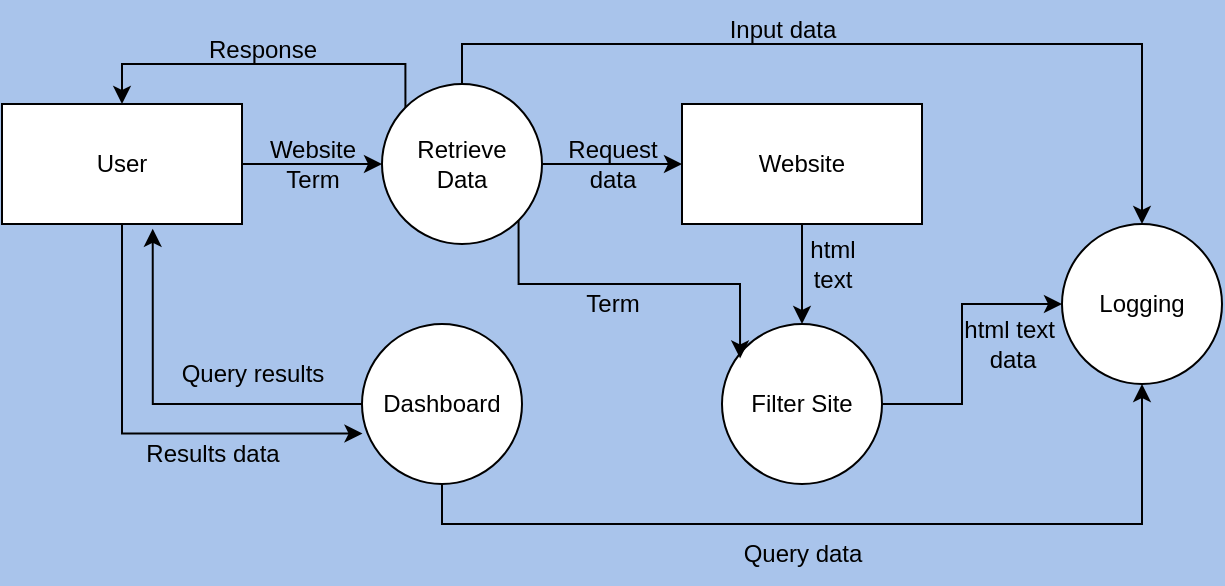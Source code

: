 <mxfile version="26.0.10">
  <diagram name="Page-1" id="ss6D8p6kptXvcRFLBRH7">
    <mxGraphModel dx="787" dy="508" grid="1" gridSize="10" guides="1" tooltips="1" connect="1" arrows="1" fold="1" page="1" pageScale="1" pageWidth="850" pageHeight="1100" background="#A9C4EB" math="0" shadow="0">
      <root>
        <mxCell id="0" />
        <mxCell id="1" parent="0" />
        <mxCell id="dOwPOWtXe94sO2T78dOZ-1" value="User" style="rounded=0;whiteSpace=wrap;html=1;" vertex="1" parent="1">
          <mxGeometry x="120" y="140" width="120" height="60" as="geometry" />
        </mxCell>
        <mxCell id="dOwPOWtXe94sO2T78dOZ-8" style="edgeStyle=orthogonalEdgeStyle;rounded=0;orthogonalLoop=1;jettySize=auto;html=1;" edge="1" parent="1" source="dOwPOWtXe94sO2T78dOZ-2" target="dOwPOWtXe94sO2T78dOZ-3">
          <mxGeometry relative="1" as="geometry" />
        </mxCell>
        <mxCell id="dOwPOWtXe94sO2T78dOZ-17" style="edgeStyle=orthogonalEdgeStyle;rounded=0;orthogonalLoop=1;jettySize=auto;html=1;exitX=0;exitY=0;exitDx=0;exitDy=0;entryX=0.5;entryY=0;entryDx=0;entryDy=0;" edge="1" parent="1" source="dOwPOWtXe94sO2T78dOZ-2" target="dOwPOWtXe94sO2T78dOZ-1">
          <mxGeometry relative="1" as="geometry">
            <Array as="points">
              <mxPoint x="322" y="120" />
              <mxPoint x="180" y="120" />
            </Array>
          </mxGeometry>
        </mxCell>
        <mxCell id="dOwPOWtXe94sO2T78dOZ-18" style="edgeStyle=orthogonalEdgeStyle;rounded=0;orthogonalLoop=1;jettySize=auto;html=1;entryX=0.5;entryY=0;entryDx=0;entryDy=0;" edge="1" parent="1" source="dOwPOWtXe94sO2T78dOZ-2" target="dOwPOWtXe94sO2T78dOZ-5">
          <mxGeometry relative="1" as="geometry">
            <Array as="points">
              <mxPoint x="350" y="110" />
              <mxPoint x="690" y="110" />
            </Array>
          </mxGeometry>
        </mxCell>
        <mxCell id="dOwPOWtXe94sO2T78dOZ-2" value="&lt;div&gt;Retrieve&lt;/div&gt;&lt;div&gt;Data&lt;/div&gt;" style="ellipse;whiteSpace=wrap;html=1;aspect=fixed;" vertex="1" parent="1">
          <mxGeometry x="310" y="130" width="80" height="80" as="geometry" />
        </mxCell>
        <mxCell id="dOwPOWtXe94sO2T78dOZ-9" style="edgeStyle=orthogonalEdgeStyle;rounded=0;orthogonalLoop=1;jettySize=auto;html=1;entryX=0.5;entryY=0;entryDx=0;entryDy=0;" edge="1" parent="1" source="dOwPOWtXe94sO2T78dOZ-3" target="dOwPOWtXe94sO2T78dOZ-4">
          <mxGeometry relative="1" as="geometry" />
        </mxCell>
        <mxCell id="dOwPOWtXe94sO2T78dOZ-3" value="Website" style="whiteSpace=wrap;html=1;" vertex="1" parent="1">
          <mxGeometry x="460" y="140" width="120" height="60" as="geometry" />
        </mxCell>
        <mxCell id="dOwPOWtXe94sO2T78dOZ-11" style="edgeStyle=orthogonalEdgeStyle;rounded=0;orthogonalLoop=1;jettySize=auto;html=1;" edge="1" parent="1" source="dOwPOWtXe94sO2T78dOZ-4" target="dOwPOWtXe94sO2T78dOZ-5">
          <mxGeometry relative="1" as="geometry">
            <Array as="points">
              <mxPoint x="600" y="290" />
              <mxPoint x="600" y="240" />
            </Array>
          </mxGeometry>
        </mxCell>
        <mxCell id="dOwPOWtXe94sO2T78dOZ-4" value="Filter Site" style="ellipse;whiteSpace=wrap;html=1;" vertex="1" parent="1">
          <mxGeometry x="480" y="250" width="80" height="80" as="geometry" />
        </mxCell>
        <mxCell id="dOwPOWtXe94sO2T78dOZ-5" value="Logging" style="ellipse;whiteSpace=wrap;html=1;" vertex="1" parent="1">
          <mxGeometry x="650" y="200" width="80" height="80" as="geometry" />
        </mxCell>
        <mxCell id="dOwPOWtXe94sO2T78dOZ-12" style="edgeStyle=orthogonalEdgeStyle;rounded=0;orthogonalLoop=1;jettySize=auto;html=1;exitX=0.5;exitY=1;exitDx=0;exitDy=0;entryX=0.5;entryY=1;entryDx=0;entryDy=0;" edge="1" parent="1" source="dOwPOWtXe94sO2T78dOZ-6" target="dOwPOWtXe94sO2T78dOZ-5">
          <mxGeometry relative="1" as="geometry" />
        </mxCell>
        <mxCell id="dOwPOWtXe94sO2T78dOZ-6" value="Dashboard" style="ellipse;whiteSpace=wrap;html=1;" vertex="1" parent="1">
          <mxGeometry x="300" y="250" width="80" height="80" as="geometry" />
        </mxCell>
        <mxCell id="dOwPOWtXe94sO2T78dOZ-7" value="" style="endArrow=classic;html=1;rounded=0;exitX=1;exitY=0.5;exitDx=0;exitDy=0;entryX=0;entryY=0.5;entryDx=0;entryDy=0;" edge="1" parent="1" source="dOwPOWtXe94sO2T78dOZ-1" target="dOwPOWtXe94sO2T78dOZ-2">
          <mxGeometry width="50" height="50" relative="1" as="geometry">
            <mxPoint x="410" y="340" as="sourcePoint" />
            <mxPoint x="460" y="290" as="targetPoint" />
          </mxGeometry>
        </mxCell>
        <mxCell id="dOwPOWtXe94sO2T78dOZ-13" style="edgeStyle=orthogonalEdgeStyle;rounded=0;orthogonalLoop=1;jettySize=auto;html=1;entryX=0.628;entryY=1.04;entryDx=0;entryDy=0;entryPerimeter=0;" edge="1" parent="1" source="dOwPOWtXe94sO2T78dOZ-6" target="dOwPOWtXe94sO2T78dOZ-1">
          <mxGeometry relative="1" as="geometry" />
        </mxCell>
        <mxCell id="dOwPOWtXe94sO2T78dOZ-14" style="edgeStyle=orthogonalEdgeStyle;rounded=0;orthogonalLoop=1;jettySize=auto;html=1;entryX=0.003;entryY=0.685;entryDx=0;entryDy=0;entryPerimeter=0;" edge="1" parent="1" source="dOwPOWtXe94sO2T78dOZ-1" target="dOwPOWtXe94sO2T78dOZ-6">
          <mxGeometry relative="1" as="geometry">
            <Array as="points">
              <mxPoint x="180" y="305" />
            </Array>
          </mxGeometry>
        </mxCell>
        <mxCell id="dOwPOWtXe94sO2T78dOZ-16" style="edgeStyle=orthogonalEdgeStyle;rounded=0;orthogonalLoop=1;jettySize=auto;html=1;exitX=1;exitY=1;exitDx=0;exitDy=0;entryX=0.113;entryY=0.215;entryDx=0;entryDy=0;entryPerimeter=0;" edge="1" parent="1" source="dOwPOWtXe94sO2T78dOZ-2" target="dOwPOWtXe94sO2T78dOZ-4">
          <mxGeometry relative="1" as="geometry">
            <Array as="points">
              <mxPoint x="378" y="230" />
              <mxPoint x="489" y="230" />
            </Array>
          </mxGeometry>
        </mxCell>
        <mxCell id="dOwPOWtXe94sO2T78dOZ-19" value="Query data" style="text;html=1;align=center;verticalAlign=middle;resizable=0;points=[];autosize=1;strokeColor=none;fillColor=none;" vertex="1" parent="1">
          <mxGeometry x="480" y="350" width="80" height="30" as="geometry" />
        </mxCell>
        <mxCell id="dOwPOWtXe94sO2T78dOZ-21" value="&lt;div&gt;Results data&lt;/div&gt;" style="text;html=1;align=center;verticalAlign=middle;resizable=0;points=[];autosize=1;strokeColor=none;fillColor=none;" vertex="1" parent="1">
          <mxGeometry x="180" y="300" width="90" height="30" as="geometry" />
        </mxCell>
        <mxCell id="dOwPOWtXe94sO2T78dOZ-22" value="Query results" style="text;html=1;align=center;verticalAlign=middle;resizable=0;points=[];autosize=1;strokeColor=none;fillColor=none;" vertex="1" parent="1">
          <mxGeometry x="200" y="260" width="90" height="30" as="geometry" />
        </mxCell>
        <mxCell id="dOwPOWtXe94sO2T78dOZ-23" value="&lt;div&gt;Website&lt;/div&gt;&lt;div&gt;Term&lt;br&gt;&lt;/div&gt;" style="text;html=1;align=center;verticalAlign=middle;resizable=0;points=[];autosize=1;strokeColor=none;fillColor=none;" vertex="1" parent="1">
          <mxGeometry x="240" y="150" width="70" height="40" as="geometry" />
        </mxCell>
        <mxCell id="dOwPOWtXe94sO2T78dOZ-25" value="Response" style="text;html=1;align=center;verticalAlign=middle;resizable=0;points=[];autosize=1;strokeColor=none;fillColor=none;" vertex="1" parent="1">
          <mxGeometry x="210" y="98" width="80" height="30" as="geometry" />
        </mxCell>
        <mxCell id="dOwPOWtXe94sO2T78dOZ-26" value="Input data" style="text;html=1;align=center;verticalAlign=middle;resizable=0;points=[];autosize=1;strokeColor=none;fillColor=none;" vertex="1" parent="1">
          <mxGeometry x="470" y="88" width="80" height="30" as="geometry" />
        </mxCell>
        <mxCell id="dOwPOWtXe94sO2T78dOZ-27" value="Term" style="text;html=1;align=center;verticalAlign=middle;resizable=0;points=[];autosize=1;strokeColor=none;fillColor=none;" vertex="1" parent="1">
          <mxGeometry x="400" y="225" width="50" height="30" as="geometry" />
        </mxCell>
        <mxCell id="dOwPOWtXe94sO2T78dOZ-28" value="&lt;div&gt;html&lt;/div&gt;&lt;div&gt;text&lt;/div&gt;" style="text;html=1;align=center;verticalAlign=middle;resizable=0;points=[];autosize=1;strokeColor=none;fillColor=none;" vertex="1" parent="1">
          <mxGeometry x="510" y="200" width="50" height="40" as="geometry" />
        </mxCell>
        <mxCell id="dOwPOWtXe94sO2T78dOZ-29" value="&lt;div&gt;Request&lt;/div&gt;&lt;div&gt;data&lt;br&gt;&lt;/div&gt;" style="text;html=1;align=center;verticalAlign=middle;resizable=0;points=[];autosize=1;strokeColor=none;fillColor=none;" vertex="1" parent="1">
          <mxGeometry x="390" y="150" width="70" height="40" as="geometry" />
        </mxCell>
        <mxCell id="dOwPOWtXe94sO2T78dOZ-30" value="&lt;div&gt;html text&amp;nbsp;&lt;/div&gt;&lt;div&gt;data&lt;/div&gt;" style="text;html=1;align=center;verticalAlign=middle;resizable=0;points=[];autosize=1;strokeColor=none;fillColor=none;" vertex="1" parent="1">
          <mxGeometry x="590" y="240" width="70" height="40" as="geometry" />
        </mxCell>
      </root>
    </mxGraphModel>
  </diagram>
</mxfile>
